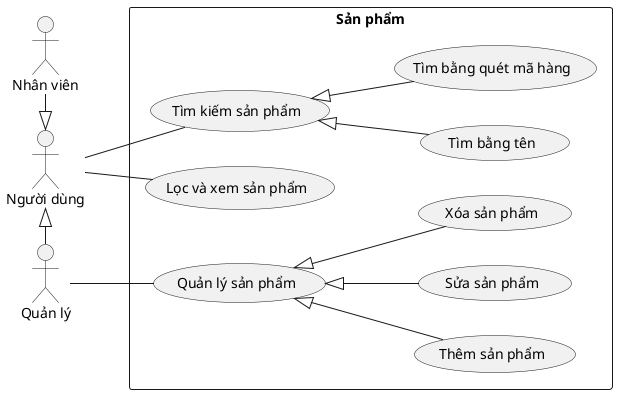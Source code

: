 @startuml Product
left to right direction

actor User as "Người dùng"
actor Manager as "Quản lý"
actor Employee as "Nhân viên"

rectangle Product as "Sản phẩm" {
    usecase ProductSearch as "Tìm kiếm sản phẩm"
    usecase ProductSearchByName as "Tìm bằng tên"
    usecase ProductSearchByBarcode as "Tìm bằng quét mã hàng"

    usecase ProductFilter as "Lọc và xem sản phẩm"

    usecase ProductManage as "Quản lý sản phẩm"
    usecase ProductCreate as "Thêm sản phẩm"
    usecase ProductEdit as "Sửa sản phẩm"
    usecase ProductDelete as "Xóa sản phẩm"
}

Employee -r-|> User
Manager -l-|> User

Manager -- ProductManage
ProductManage <|-- ProductCreate
ProductManage <|-- ProductEdit
ProductManage <|-- ProductDelete

User -- ProductFilter

User -- ProductSearch
ProductSearch <|-- ProductSearchByName
ProductSearch <|-- ProductSearchByBarcode
@enduml

